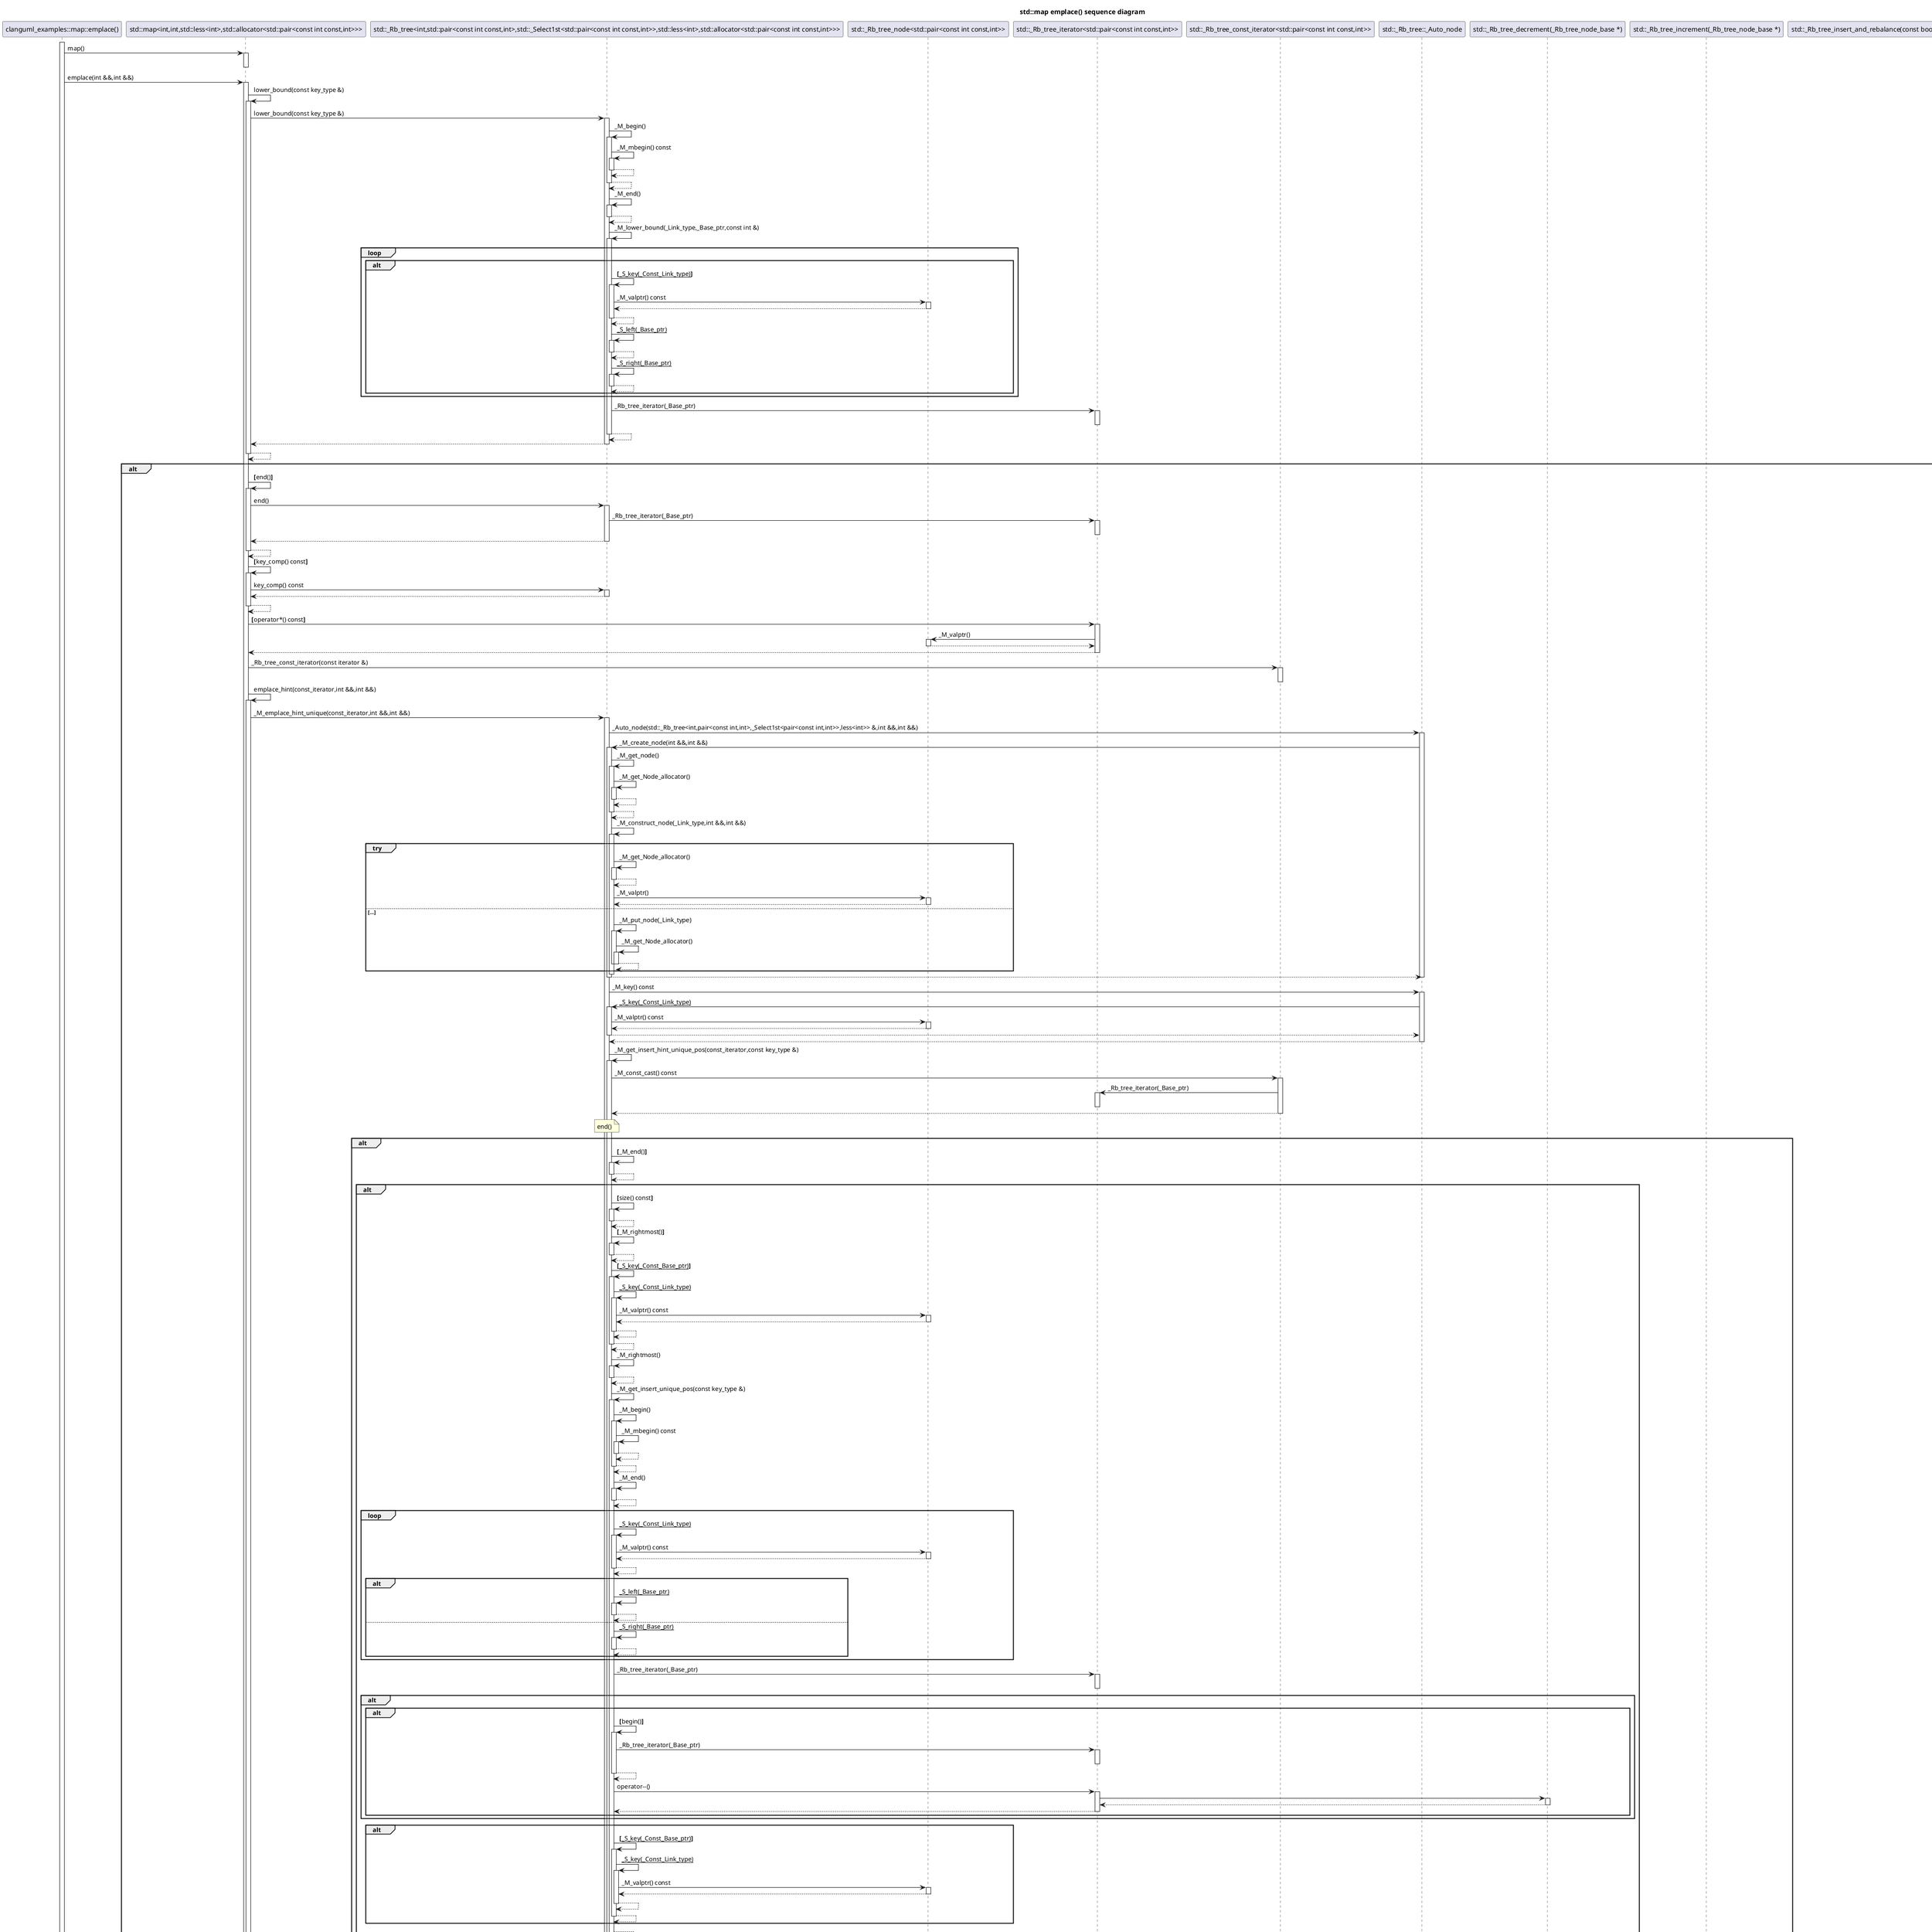 @startuml
title std::map emplace() sequence diagram
participant "clanguml_examples::map::emplace()" as C_0001111819803469952404 [[{emplace}]]
activate C_0001111819803469952404
participant "std::map<int,int,std::less<int>,std::allocator<std::pair<const int const,int>>>" as C_0010080905303082966837
C_0001111819803469952404 -> C_0010080905303082966837 [[{}]] : map()
activate C_0010080905303082966837
deactivate C_0010080905303082966837
C_0001111819803469952404 -> C_0010080905303082966837 [[{}]] : emplace(int &&,int &&)
activate C_0010080905303082966837
C_0010080905303082966837 -> C_0010080905303082966837 : lower_bound(const key_type &)
activate C_0010080905303082966837
participant "std::_Rb_tree<int,std::pair<const int const,int>,std::_Select1st<std::pair<const int const,int>>,std::less<int>,std::allocator<std::pair<const int const,int>>>" as C_0017917587883431480807
C_0010080905303082966837 -> C_0017917587883431480807 : lower_bound(const key_type &)
activate C_0017917587883431480807
C_0017917587883431480807 -> C_0017917587883431480807 : _M_begin()
activate C_0017917587883431480807
C_0017917587883431480807 -> C_0017917587883431480807 : _M_mbegin() const
activate C_0017917587883431480807
C_0017917587883431480807 --> C_0017917587883431480807
deactivate C_0017917587883431480807
C_0017917587883431480807 --> C_0017917587883431480807
deactivate C_0017917587883431480807
C_0017917587883431480807 -> C_0017917587883431480807 : _M_end()
activate C_0017917587883431480807
C_0017917587883431480807 --> C_0017917587883431480807
deactivate C_0017917587883431480807
C_0017917587883431480807 -> C_0017917587883431480807 : _M_lower_bound(_Link_type,_Base_ptr,const int &)
activate C_0017917587883431480807
loop
alt
C_0017917587883431480807 -> C_0017917587883431480807 : **[**___S_key(_Const_Link_type)__**]**
activate C_0017917587883431480807
participant "std::_Rb_tree_node<std::pair<const int const,int>>" as C_0015337463230526776753
C_0017917587883431480807 -> C_0015337463230526776753 : _M_valptr() const
activate C_0015337463230526776753
C_0015337463230526776753 --> C_0017917587883431480807
deactivate C_0015337463230526776753
C_0017917587883431480807 --> C_0017917587883431480807
deactivate C_0017917587883431480807
C_0017917587883431480807 -> C_0017917587883431480807 : ___S_left(_Base_ptr)__
activate C_0017917587883431480807
C_0017917587883431480807 --> C_0017917587883431480807
deactivate C_0017917587883431480807
C_0017917587883431480807 -> C_0017917587883431480807 : ___S_right(_Base_ptr)__
activate C_0017917587883431480807
C_0017917587883431480807 --> C_0017917587883431480807
deactivate C_0017917587883431480807
end
end
participant "std::_Rb_tree_iterator<std::pair<const int const,int>>" as C_0007813936169228893730
C_0017917587883431480807 -> C_0007813936169228893730 : _Rb_tree_iterator(_Base_ptr)
activate C_0007813936169228893730
deactivate C_0007813936169228893730
C_0017917587883431480807 --> C_0017917587883431480807
deactivate C_0017917587883431480807
C_0017917587883431480807 --> C_0010080905303082966837
deactivate C_0017917587883431480807
C_0010080905303082966837 --> C_0010080905303082966837
deactivate C_0010080905303082966837
alt
C_0010080905303082966837 -> C_0010080905303082966837 : **[**end()**]**
activate C_0010080905303082966837
C_0010080905303082966837 -> C_0017917587883431480807 : end()
activate C_0017917587883431480807
C_0017917587883431480807 -> C_0007813936169228893730 : _Rb_tree_iterator(_Base_ptr)
activate C_0007813936169228893730
deactivate C_0007813936169228893730
C_0017917587883431480807 --> C_0010080905303082966837
deactivate C_0017917587883431480807
C_0010080905303082966837 --> C_0010080905303082966837
deactivate C_0010080905303082966837
C_0010080905303082966837 -> C_0010080905303082966837 : **[**key_comp() const**]**
activate C_0010080905303082966837
C_0010080905303082966837 -> C_0017917587883431480807 : key_comp() const
activate C_0017917587883431480807
C_0017917587883431480807 --> C_0010080905303082966837
deactivate C_0017917587883431480807
C_0010080905303082966837 --> C_0010080905303082966837
deactivate C_0010080905303082966837
C_0010080905303082966837 -> C_0007813936169228893730 : **[**operator*() const**]**
activate C_0007813936169228893730
C_0007813936169228893730 -> C_0015337463230526776753 : _M_valptr()
activate C_0015337463230526776753
C_0015337463230526776753 --> C_0007813936169228893730
deactivate C_0015337463230526776753
C_0007813936169228893730 --> C_0010080905303082966837
deactivate C_0007813936169228893730
participant "std::_Rb_tree_const_iterator<std::pair<const int const,int>>" as C_0008156743855179445866
C_0010080905303082966837 -> C_0008156743855179445866 : _Rb_tree_const_iterator(const iterator &)
activate C_0008156743855179445866
deactivate C_0008156743855179445866
C_0010080905303082966837 -> C_0010080905303082966837 : emplace_hint(const_iterator,int &&,int &&)
activate C_0010080905303082966837
C_0010080905303082966837 -> C_0017917587883431480807 : _M_emplace_hint_unique(const_iterator,int &&,int &&)
activate C_0017917587883431480807
participant "std::_Rb_tree::_Auto_node" as C_0011044738641727062534
C_0017917587883431480807 -> C_0011044738641727062534 : _Auto_node(std::_Rb_tree<int,pair<const int,int>,_Select1st<pair<const int,int>>,less<int>> &,int &&,int &&)
activate C_0011044738641727062534
C_0011044738641727062534 -> C_0017917587883431480807 : _M_create_node(int &&,int &&)
activate C_0017917587883431480807
C_0017917587883431480807 -> C_0017917587883431480807 : _M_get_node()
activate C_0017917587883431480807
C_0017917587883431480807 -> C_0017917587883431480807 : _M_get_Node_allocator()
activate C_0017917587883431480807
C_0017917587883431480807 --> C_0017917587883431480807
deactivate C_0017917587883431480807
C_0017917587883431480807 --> C_0017917587883431480807
deactivate C_0017917587883431480807
C_0017917587883431480807 -> C_0017917587883431480807 : _M_construct_node(_Link_type,int &&,int &&)
activate C_0017917587883431480807
group try
C_0017917587883431480807 -> C_0017917587883431480807 : _M_get_Node_allocator()
activate C_0017917587883431480807
C_0017917587883431480807 --> C_0017917587883431480807
deactivate C_0017917587883431480807
C_0017917587883431480807 -> C_0015337463230526776753 : _M_valptr()
activate C_0015337463230526776753
C_0015337463230526776753 --> C_0017917587883431480807
deactivate C_0015337463230526776753
else ...
C_0017917587883431480807 -> C_0017917587883431480807 : _M_put_node(_Link_type)
activate C_0017917587883431480807
C_0017917587883431480807 -> C_0017917587883431480807 : _M_get_Node_allocator()
activate C_0017917587883431480807
C_0017917587883431480807 --> C_0017917587883431480807
deactivate C_0017917587883431480807
deactivate C_0017917587883431480807
end
deactivate C_0017917587883431480807
C_0017917587883431480807 --> C_0011044738641727062534
deactivate C_0017917587883431480807
deactivate C_0011044738641727062534
C_0017917587883431480807 -> C_0011044738641727062534 : _M_key() const
activate C_0011044738641727062534
C_0011044738641727062534 -> C_0017917587883431480807 : ___S_key(_Const_Link_type)__
activate C_0017917587883431480807
C_0017917587883431480807 -> C_0015337463230526776753 : _M_valptr() const
activate C_0015337463230526776753
C_0015337463230526776753 --> C_0017917587883431480807
deactivate C_0015337463230526776753
C_0017917587883431480807 --> C_0011044738641727062534
deactivate C_0017917587883431480807
C_0011044738641727062534 --> C_0017917587883431480807
deactivate C_0011044738641727062534
C_0017917587883431480807 -> C_0017917587883431480807 : _M_get_insert_hint_unique_pos(const_iterator,const key_type &)
activate C_0017917587883431480807
C_0017917587883431480807 -> C_0008156743855179445866 : _M_const_cast() const
activate C_0008156743855179445866
C_0008156743855179445866 -> C_0007813936169228893730 : _Rb_tree_iterator(_Base_ptr)
activate C_0007813936169228893730
deactivate C_0007813936169228893730
C_0008156743855179445866 --> C_0017917587883431480807
deactivate C_0008156743855179445866
note over C_0017917587883431480807
end()
end note
alt
C_0017917587883431480807 -> C_0017917587883431480807 : **[**_M_end()**]**
activate C_0017917587883431480807
C_0017917587883431480807 --> C_0017917587883431480807
deactivate C_0017917587883431480807
alt
C_0017917587883431480807 -> C_0017917587883431480807 : **[**size() const**]**
activate C_0017917587883431480807
C_0017917587883431480807 --> C_0017917587883431480807
deactivate C_0017917587883431480807
C_0017917587883431480807 -> C_0017917587883431480807 : **[**_M_rightmost()**]**
activate C_0017917587883431480807
C_0017917587883431480807 --> C_0017917587883431480807
deactivate C_0017917587883431480807
C_0017917587883431480807 -> C_0017917587883431480807 : **[**___S_key(_Const_Base_ptr)__**]**
activate C_0017917587883431480807
C_0017917587883431480807 -> C_0017917587883431480807 : ___S_key(_Const_Link_type)__
activate C_0017917587883431480807
C_0017917587883431480807 -> C_0015337463230526776753 : _M_valptr() const
activate C_0015337463230526776753
C_0015337463230526776753 --> C_0017917587883431480807
deactivate C_0015337463230526776753
C_0017917587883431480807 --> C_0017917587883431480807
deactivate C_0017917587883431480807
C_0017917587883431480807 --> C_0017917587883431480807
deactivate C_0017917587883431480807
C_0017917587883431480807 -> C_0017917587883431480807 : _M_rightmost()
activate C_0017917587883431480807
C_0017917587883431480807 --> C_0017917587883431480807
deactivate C_0017917587883431480807
C_0017917587883431480807 -> C_0017917587883431480807 : _M_get_insert_unique_pos(const key_type &)
activate C_0017917587883431480807
C_0017917587883431480807 -> C_0017917587883431480807 : _M_begin()
activate C_0017917587883431480807
C_0017917587883431480807 -> C_0017917587883431480807 : _M_mbegin() const
activate C_0017917587883431480807
C_0017917587883431480807 --> C_0017917587883431480807
deactivate C_0017917587883431480807
C_0017917587883431480807 --> C_0017917587883431480807
deactivate C_0017917587883431480807
C_0017917587883431480807 -> C_0017917587883431480807 : _M_end()
activate C_0017917587883431480807
C_0017917587883431480807 --> C_0017917587883431480807
deactivate C_0017917587883431480807
loop
C_0017917587883431480807 -> C_0017917587883431480807 : ___S_key(_Const_Link_type)__
activate C_0017917587883431480807
C_0017917587883431480807 -> C_0015337463230526776753 : _M_valptr() const
activate C_0015337463230526776753
C_0015337463230526776753 --> C_0017917587883431480807
deactivate C_0015337463230526776753
C_0017917587883431480807 --> C_0017917587883431480807
deactivate C_0017917587883431480807
alt
C_0017917587883431480807 -> C_0017917587883431480807 : ___S_left(_Base_ptr)__
activate C_0017917587883431480807
C_0017917587883431480807 --> C_0017917587883431480807
deactivate C_0017917587883431480807
else
C_0017917587883431480807 -> C_0017917587883431480807 : ___S_right(_Base_ptr)__
activate C_0017917587883431480807
C_0017917587883431480807 --> C_0017917587883431480807
deactivate C_0017917587883431480807
end
end
C_0017917587883431480807 -> C_0007813936169228893730 : _Rb_tree_iterator(_Base_ptr)
activate C_0007813936169228893730
deactivate C_0007813936169228893730
alt
alt
C_0017917587883431480807 -> C_0017917587883431480807 : **[**begin()**]**
activate C_0017917587883431480807
C_0017917587883431480807 -> C_0007813936169228893730 : _Rb_tree_iterator(_Base_ptr)
activate C_0007813936169228893730
deactivate C_0007813936169228893730
C_0017917587883431480807 --> C_0017917587883431480807
deactivate C_0017917587883431480807
C_0017917587883431480807 -> C_0007813936169228893730 : operator--()
activate C_0007813936169228893730
participant "std::_Rb_tree_decrement(_Rb_tree_node_base *)" as C_0013015925553853416735
C_0007813936169228893730 -> C_0013015925553853416735 : 
activate C_0013015925553853416735
C_0013015925553853416735 --> C_0007813936169228893730
deactivate C_0013015925553853416735
C_0007813936169228893730 --> C_0017917587883431480807
deactivate C_0007813936169228893730
end
end
alt
C_0017917587883431480807 -> C_0017917587883431480807 : **[**___S_key(_Const_Base_ptr)__**]**
activate C_0017917587883431480807
C_0017917587883431480807 -> C_0017917587883431480807 : ___S_key(_Const_Link_type)__
activate C_0017917587883431480807
C_0017917587883431480807 -> C_0015337463230526776753 : _M_valptr() const
activate C_0015337463230526776753
C_0015337463230526776753 --> C_0017917587883431480807
deactivate C_0015337463230526776753
C_0017917587883431480807 --> C_0017917587883431480807
deactivate C_0017917587883431480807
C_0017917587883431480807 --> C_0017917587883431480807
deactivate C_0017917587883431480807
end
C_0017917587883431480807 --> C_0017917587883431480807
deactivate C_0017917587883431480807
end
else
C_0017917587883431480807 -> C_0017917587883431480807 : **[**___S_key(_Const_Base_ptr)__**]**
activate C_0017917587883431480807
C_0017917587883431480807 -> C_0017917587883431480807 : ___S_key(_Const_Link_type)__
activate C_0017917587883431480807
C_0017917587883431480807 -> C_0015337463230526776753 : _M_valptr() const
activate C_0015337463230526776753
C_0015337463230526776753 --> C_0017917587883431480807
deactivate C_0015337463230526776753
C_0017917587883431480807 --> C_0017917587883431480807
deactivate C_0017917587883431480807
C_0017917587883431480807 --> C_0017917587883431480807
deactivate C_0017917587883431480807
note over C_0017917587883431480807
begin()
end note
alt
C_0017917587883431480807 -> C_0017917587883431480807 : **[**_M_leftmost()**]**
activate C_0017917587883431480807
C_0017917587883431480807 --> C_0017917587883431480807
deactivate C_0017917587883431480807
C_0017917587883431480807 -> C_0017917587883431480807 : _M_leftmost()
activate C_0017917587883431480807
C_0017917587883431480807 --> C_0017917587883431480807
deactivate C_0017917587883431480807
C_0017917587883431480807 -> C_0017917587883431480807 : _M_leftmost()
activate C_0017917587883431480807
C_0017917587883431480807 --> C_0017917587883431480807
deactivate C_0017917587883431480807
else
C_0017917587883431480807 -> C_0007813936169228893730 : **[**operator--()**]**
activate C_0007813936169228893730
C_0007813936169228893730 -> C_0013015925553853416735 : 
activate C_0013015925553853416735
C_0013015925553853416735 --> C_0007813936169228893730
deactivate C_0013015925553853416735
C_0007813936169228893730 --> C_0017917587883431480807
deactivate C_0007813936169228893730
C_0017917587883431480807 -> C_0017917587883431480807 : **[**___S_key(_Const_Base_ptr)__**]**
activate C_0017917587883431480807
C_0017917587883431480807 -> C_0017917587883431480807 : ___S_key(_Const_Link_type)__
activate C_0017917587883431480807
C_0017917587883431480807 -> C_0015337463230526776753 : _M_valptr() const
activate C_0015337463230526776753
C_0015337463230526776753 --> C_0017917587883431480807
deactivate C_0015337463230526776753
C_0017917587883431480807 --> C_0017917587883431480807
deactivate C_0017917587883431480807
C_0017917587883431480807 --> C_0017917587883431480807
deactivate C_0017917587883431480807
alt
C_0017917587883431480807 -> C_0017917587883431480807 : **[**___S_right(_Base_ptr)__**]**
activate C_0017917587883431480807
C_0017917587883431480807 --> C_0017917587883431480807
deactivate C_0017917587883431480807
end
C_0017917587883431480807 -> C_0017917587883431480807 : _M_get_insert_unique_pos(const key_type &)
activate C_0017917587883431480807
C_0017917587883431480807 -> C_0017917587883431480807 : _M_begin()
activate C_0017917587883431480807
C_0017917587883431480807 -> C_0017917587883431480807 : _M_mbegin() const
activate C_0017917587883431480807
C_0017917587883431480807 --> C_0017917587883431480807
deactivate C_0017917587883431480807
C_0017917587883431480807 --> C_0017917587883431480807
deactivate C_0017917587883431480807
C_0017917587883431480807 -> C_0017917587883431480807 : _M_end()
activate C_0017917587883431480807
C_0017917587883431480807 --> C_0017917587883431480807
deactivate C_0017917587883431480807
loop
C_0017917587883431480807 -> C_0017917587883431480807 : ___S_key(_Const_Link_type)__
activate C_0017917587883431480807
C_0017917587883431480807 -> C_0015337463230526776753 : _M_valptr() const
activate C_0015337463230526776753
C_0015337463230526776753 --> C_0017917587883431480807
deactivate C_0015337463230526776753
C_0017917587883431480807 --> C_0017917587883431480807
deactivate C_0017917587883431480807
alt
C_0017917587883431480807 -> C_0017917587883431480807 : ___S_left(_Base_ptr)__
activate C_0017917587883431480807
C_0017917587883431480807 --> C_0017917587883431480807
deactivate C_0017917587883431480807
else
C_0017917587883431480807 -> C_0017917587883431480807 : ___S_right(_Base_ptr)__
activate C_0017917587883431480807
C_0017917587883431480807 --> C_0017917587883431480807
deactivate C_0017917587883431480807
end
end
C_0017917587883431480807 -> C_0007813936169228893730 : _Rb_tree_iterator(_Base_ptr)
activate C_0007813936169228893730
deactivate C_0007813936169228893730
alt
alt
C_0017917587883431480807 -> C_0017917587883431480807 : **[**begin()**]**
activate C_0017917587883431480807
C_0017917587883431480807 -> C_0007813936169228893730 : _Rb_tree_iterator(_Base_ptr)
activate C_0007813936169228893730
deactivate C_0007813936169228893730
C_0017917587883431480807 --> C_0017917587883431480807
deactivate C_0017917587883431480807
C_0017917587883431480807 -> C_0007813936169228893730 : operator--()
activate C_0007813936169228893730
C_0007813936169228893730 -> C_0013015925553853416735 : 
activate C_0013015925553853416735
C_0013015925553853416735 --> C_0007813936169228893730
deactivate C_0013015925553853416735
C_0007813936169228893730 --> C_0017917587883431480807
deactivate C_0007813936169228893730
end
end
alt
C_0017917587883431480807 -> C_0017917587883431480807 : **[**___S_key(_Const_Base_ptr)__**]**
activate C_0017917587883431480807
C_0017917587883431480807 -> C_0017917587883431480807 : ___S_key(_Const_Link_type)__
activate C_0017917587883431480807
C_0017917587883431480807 -> C_0015337463230526776753 : _M_valptr() const
activate C_0015337463230526776753
C_0015337463230526776753 --> C_0017917587883431480807
deactivate C_0015337463230526776753
C_0017917587883431480807 --> C_0017917587883431480807
deactivate C_0017917587883431480807
C_0017917587883431480807 --> C_0017917587883431480807
deactivate C_0017917587883431480807
end
C_0017917587883431480807 --> C_0017917587883431480807
deactivate C_0017917587883431480807
end
else
C_0017917587883431480807 -> C_0017917587883431480807 : **[**___S_key(_Const_Base_ptr)__**]**
activate C_0017917587883431480807
C_0017917587883431480807 -> C_0017917587883431480807 : ___S_key(_Const_Link_type)__
activate C_0017917587883431480807
C_0017917587883431480807 -> C_0015337463230526776753 : _M_valptr() const
activate C_0015337463230526776753
C_0015337463230526776753 --> C_0017917587883431480807
deactivate C_0015337463230526776753
C_0017917587883431480807 --> C_0017917587883431480807
deactivate C_0017917587883431480807
C_0017917587883431480807 --> C_0017917587883431480807
deactivate C_0017917587883431480807
alt
C_0017917587883431480807 -> C_0017917587883431480807 : **[**_M_rightmost()**]**
activate C_0017917587883431480807
C_0017917587883431480807 --> C_0017917587883431480807
deactivate C_0017917587883431480807
C_0017917587883431480807 -> C_0017917587883431480807 : _M_rightmost()
activate C_0017917587883431480807
C_0017917587883431480807 --> C_0017917587883431480807
deactivate C_0017917587883431480807
else
C_0017917587883431480807 -> C_0007813936169228893730 : **[**operator++()**]**
activate C_0007813936169228893730
participant "std::_Rb_tree_increment(_Rb_tree_node_base *)" as C_0008925800097101116399
C_0007813936169228893730 -> C_0008925800097101116399 : 
activate C_0008925800097101116399
C_0008925800097101116399 --> C_0007813936169228893730
deactivate C_0008925800097101116399
C_0007813936169228893730 --> C_0017917587883431480807
deactivate C_0007813936169228893730
C_0017917587883431480807 -> C_0017917587883431480807 : **[**___S_key(_Const_Base_ptr)__**]**
activate C_0017917587883431480807
C_0017917587883431480807 -> C_0017917587883431480807 : ___S_key(_Const_Link_type)__
activate C_0017917587883431480807
C_0017917587883431480807 -> C_0015337463230526776753 : _M_valptr() const
activate C_0015337463230526776753
C_0015337463230526776753 --> C_0017917587883431480807
deactivate C_0015337463230526776753
C_0017917587883431480807 --> C_0017917587883431480807
deactivate C_0017917587883431480807
C_0017917587883431480807 --> C_0017917587883431480807
deactivate C_0017917587883431480807
alt
C_0017917587883431480807 -> C_0017917587883431480807 : **[**___S_right(_Base_ptr)__**]**
activate C_0017917587883431480807
C_0017917587883431480807 --> C_0017917587883431480807
deactivate C_0017917587883431480807
end
C_0017917587883431480807 -> C_0017917587883431480807 : _M_get_insert_unique_pos(const key_type &)
activate C_0017917587883431480807
C_0017917587883431480807 -> C_0017917587883431480807 : _M_begin()
activate C_0017917587883431480807
C_0017917587883431480807 -> C_0017917587883431480807 : _M_mbegin() const
activate C_0017917587883431480807
C_0017917587883431480807 --> C_0017917587883431480807
deactivate C_0017917587883431480807
C_0017917587883431480807 --> C_0017917587883431480807
deactivate C_0017917587883431480807
C_0017917587883431480807 -> C_0017917587883431480807 : _M_end()
activate C_0017917587883431480807
C_0017917587883431480807 --> C_0017917587883431480807
deactivate C_0017917587883431480807
loop
C_0017917587883431480807 -> C_0017917587883431480807 : ___S_key(_Const_Link_type)__
activate C_0017917587883431480807
C_0017917587883431480807 -> C_0015337463230526776753 : _M_valptr() const
activate C_0015337463230526776753
C_0015337463230526776753 --> C_0017917587883431480807
deactivate C_0015337463230526776753
C_0017917587883431480807 --> C_0017917587883431480807
deactivate C_0017917587883431480807
alt
C_0017917587883431480807 -> C_0017917587883431480807 : ___S_left(_Base_ptr)__
activate C_0017917587883431480807
C_0017917587883431480807 --> C_0017917587883431480807
deactivate C_0017917587883431480807
else
C_0017917587883431480807 -> C_0017917587883431480807 : ___S_right(_Base_ptr)__
activate C_0017917587883431480807
C_0017917587883431480807 --> C_0017917587883431480807
deactivate C_0017917587883431480807
end
end
C_0017917587883431480807 -> C_0007813936169228893730 : _Rb_tree_iterator(_Base_ptr)
activate C_0007813936169228893730
deactivate C_0007813936169228893730
alt
alt
C_0017917587883431480807 -> C_0017917587883431480807 : **[**begin()**]**
activate C_0017917587883431480807
C_0017917587883431480807 -> C_0007813936169228893730 : _Rb_tree_iterator(_Base_ptr)
activate C_0007813936169228893730
deactivate C_0007813936169228893730
C_0017917587883431480807 --> C_0017917587883431480807
deactivate C_0017917587883431480807
C_0017917587883431480807 -> C_0007813936169228893730 : operator--()
activate C_0007813936169228893730
C_0007813936169228893730 -> C_0013015925553853416735 : 
activate C_0013015925553853416735
C_0013015925553853416735 --> C_0007813936169228893730
deactivate C_0013015925553853416735
C_0007813936169228893730 --> C_0017917587883431480807
deactivate C_0007813936169228893730
end
end
alt
C_0017917587883431480807 -> C_0017917587883431480807 : **[**___S_key(_Const_Base_ptr)__**]**
activate C_0017917587883431480807
C_0017917587883431480807 -> C_0017917587883431480807 : ___S_key(_Const_Link_type)__
activate C_0017917587883431480807
C_0017917587883431480807 -> C_0015337463230526776753 : _M_valptr() const
activate C_0015337463230526776753
C_0015337463230526776753 --> C_0017917587883431480807
deactivate C_0015337463230526776753
C_0017917587883431480807 --> C_0017917587883431480807
deactivate C_0017917587883431480807
C_0017917587883431480807 --> C_0017917587883431480807
deactivate C_0017917587883431480807
end
C_0017917587883431480807 --> C_0017917587883431480807
deactivate C_0017917587883431480807
end
end
C_0017917587883431480807 --> C_0017917587883431480807
deactivate C_0017917587883431480807
alt
C_0017917587883431480807 -> C_0011044738641727062534 : _M_insert(std::pair<_Base_ptr,_Base_ptr>)
activate C_0011044738641727062534
C_0011044738641727062534 -> C_0017917587883431480807 : _M_insert_node(_Base_ptr,_Base_ptr,_Link_type)
activate C_0017917587883431480807
C_0017917587883431480807 -> C_0017917587883431480807 : _M_end()
activate C_0017917587883431480807
C_0017917587883431480807 --> C_0017917587883431480807
deactivate C_0017917587883431480807
C_0017917587883431480807 -> C_0017917587883431480807 : ___S_key(_Const_Link_type)__
activate C_0017917587883431480807
C_0017917587883431480807 -> C_0015337463230526776753 : _M_valptr() const
activate C_0015337463230526776753
C_0015337463230526776753 --> C_0017917587883431480807
deactivate C_0015337463230526776753
C_0017917587883431480807 --> C_0017917587883431480807
deactivate C_0017917587883431480807
C_0017917587883431480807 -> C_0017917587883431480807 : ___S_key(_Const_Base_ptr)__
activate C_0017917587883431480807
C_0017917587883431480807 -> C_0017917587883431480807 : ___S_key(_Const_Link_type)__
activate C_0017917587883431480807
C_0017917587883431480807 -> C_0015337463230526776753 : _M_valptr() const
activate C_0015337463230526776753
C_0015337463230526776753 --> C_0017917587883431480807
deactivate C_0015337463230526776753
C_0017917587883431480807 --> C_0017917587883431480807
deactivate C_0017917587883431480807
C_0017917587883431480807 --> C_0017917587883431480807
deactivate C_0017917587883431480807
participant "std::_Rb_tree_insert_and_rebalance(const bool,_Rb_tree_node_base *,_Rb_tree_node_base *,_Rb_tree_node_base &)" as C_0002990227919232655584
C_0017917587883431480807 -> C_0002990227919232655584 : 
activate C_0002990227919232655584
deactivate C_0002990227919232655584
C_0017917587883431480807 -> C_0007813936169228893730 : _Rb_tree_iterator(_Base_ptr)
activate C_0007813936169228893730
deactivate C_0007813936169228893730
C_0017917587883431480807 --> C_0011044738641727062534
deactivate C_0017917587883431480807
C_0011044738641727062534 --> C_0017917587883431480807
deactivate C_0011044738641727062534
end
C_0017917587883431480807 -> C_0007813936169228893730 : _Rb_tree_iterator(_Base_ptr)
activate C_0007813936169228893730
deactivate C_0007813936169228893730
C_0017917587883431480807 --> C_0010080905303082966837
deactivate C_0017917587883431480807
C_0010080905303082966837 --> C_0010080905303082966837
deactivate C_0010080905303082966837
end
C_0010080905303082966837 -> C_0017917587883431480807 : _M_emplace_unique(int &&,int &&)
activate C_0017917587883431480807
C_0017917587883431480807 -> C_0011044738641727062534 : _Auto_node(std::_Rb_tree<int,pair<const int,int>,_Select1st<pair<const int,int>>,less<int>> &,int &&,int &&)
activate C_0011044738641727062534
C_0011044738641727062534 -> C_0017917587883431480807 : _M_create_node(int &&,int &&)
activate C_0017917587883431480807
C_0017917587883431480807 -> C_0017917587883431480807 : _M_get_node()
activate C_0017917587883431480807
C_0017917587883431480807 -> C_0017917587883431480807 : _M_get_Node_allocator()
activate C_0017917587883431480807
C_0017917587883431480807 --> C_0017917587883431480807
deactivate C_0017917587883431480807
C_0017917587883431480807 --> C_0017917587883431480807
deactivate C_0017917587883431480807
C_0017917587883431480807 -> C_0017917587883431480807 : _M_construct_node(_Link_type,int &&,int &&)
activate C_0017917587883431480807
group try
C_0017917587883431480807 -> C_0017917587883431480807 : _M_get_Node_allocator()
activate C_0017917587883431480807
C_0017917587883431480807 --> C_0017917587883431480807
deactivate C_0017917587883431480807
C_0017917587883431480807 -> C_0015337463230526776753 : _M_valptr()
activate C_0015337463230526776753
C_0015337463230526776753 --> C_0017917587883431480807
deactivate C_0015337463230526776753
else ...
C_0017917587883431480807 -> C_0017917587883431480807 : _M_put_node(_Link_type)
activate C_0017917587883431480807
C_0017917587883431480807 -> C_0017917587883431480807 : _M_get_Node_allocator()
activate C_0017917587883431480807
C_0017917587883431480807 --> C_0017917587883431480807
deactivate C_0017917587883431480807
deactivate C_0017917587883431480807
end
deactivate C_0017917587883431480807
C_0017917587883431480807 --> C_0011044738641727062534
deactivate C_0017917587883431480807
deactivate C_0011044738641727062534
C_0017917587883431480807 -> C_0011044738641727062534 : _M_key() const
activate C_0011044738641727062534
C_0011044738641727062534 -> C_0017917587883431480807 : ___S_key(_Const_Link_type)__
activate C_0017917587883431480807
C_0017917587883431480807 -> C_0015337463230526776753 : _M_valptr() const
activate C_0015337463230526776753
C_0015337463230526776753 --> C_0017917587883431480807
deactivate C_0015337463230526776753
C_0017917587883431480807 --> C_0011044738641727062534
deactivate C_0017917587883431480807
C_0011044738641727062534 --> C_0017917587883431480807
deactivate C_0011044738641727062534
C_0017917587883431480807 -> C_0017917587883431480807 : _M_get_insert_unique_pos(const key_type &)
activate C_0017917587883431480807
C_0017917587883431480807 -> C_0017917587883431480807 : _M_begin()
activate C_0017917587883431480807
C_0017917587883431480807 -> C_0017917587883431480807 : _M_mbegin() const
activate C_0017917587883431480807
C_0017917587883431480807 --> C_0017917587883431480807
deactivate C_0017917587883431480807
C_0017917587883431480807 --> C_0017917587883431480807
deactivate C_0017917587883431480807
C_0017917587883431480807 -> C_0017917587883431480807 : _M_end()
activate C_0017917587883431480807
C_0017917587883431480807 --> C_0017917587883431480807
deactivate C_0017917587883431480807
loop
C_0017917587883431480807 -> C_0017917587883431480807 : ___S_key(_Const_Link_type)__
activate C_0017917587883431480807
C_0017917587883431480807 -> C_0015337463230526776753 : _M_valptr() const
activate C_0015337463230526776753
C_0015337463230526776753 --> C_0017917587883431480807
deactivate C_0015337463230526776753
C_0017917587883431480807 --> C_0017917587883431480807
deactivate C_0017917587883431480807
alt
C_0017917587883431480807 -> C_0017917587883431480807 : ___S_left(_Base_ptr)__
activate C_0017917587883431480807
C_0017917587883431480807 --> C_0017917587883431480807
deactivate C_0017917587883431480807
else
C_0017917587883431480807 -> C_0017917587883431480807 : ___S_right(_Base_ptr)__
activate C_0017917587883431480807
C_0017917587883431480807 --> C_0017917587883431480807
deactivate C_0017917587883431480807
end
end
C_0017917587883431480807 -> C_0007813936169228893730 : _Rb_tree_iterator(_Base_ptr)
activate C_0007813936169228893730
deactivate C_0007813936169228893730
alt
alt
C_0017917587883431480807 -> C_0017917587883431480807 : **[**begin()**]**
activate C_0017917587883431480807
C_0017917587883431480807 -> C_0007813936169228893730 : _Rb_tree_iterator(_Base_ptr)
activate C_0007813936169228893730
deactivate C_0007813936169228893730
C_0017917587883431480807 --> C_0017917587883431480807
deactivate C_0017917587883431480807
C_0017917587883431480807 -> C_0007813936169228893730 : operator--()
activate C_0007813936169228893730
C_0007813936169228893730 -> C_0013015925553853416735 : 
activate C_0013015925553853416735
C_0013015925553853416735 --> C_0007813936169228893730
deactivate C_0013015925553853416735
C_0007813936169228893730 --> C_0017917587883431480807
deactivate C_0007813936169228893730
end
end
alt
C_0017917587883431480807 -> C_0017917587883431480807 : **[**___S_key(_Const_Base_ptr)__**]**
activate C_0017917587883431480807
C_0017917587883431480807 -> C_0017917587883431480807 : ___S_key(_Const_Link_type)__
activate C_0017917587883431480807
C_0017917587883431480807 -> C_0015337463230526776753 : _M_valptr() const
activate C_0015337463230526776753
C_0015337463230526776753 --> C_0017917587883431480807
deactivate C_0015337463230526776753
C_0017917587883431480807 --> C_0017917587883431480807
deactivate C_0017917587883431480807
C_0017917587883431480807 --> C_0017917587883431480807
deactivate C_0017917587883431480807
end
C_0017917587883431480807 --> C_0017917587883431480807
deactivate C_0017917587883431480807
alt
C_0017917587883431480807 -> C_0011044738641727062534 : _M_insert(std::pair<_Base_ptr,_Base_ptr>)
activate C_0011044738641727062534
C_0011044738641727062534 -> C_0017917587883431480807 : _M_insert_node(_Base_ptr,_Base_ptr,_Link_type)
activate C_0017917587883431480807
C_0017917587883431480807 -> C_0017917587883431480807 : _M_end()
activate C_0017917587883431480807
C_0017917587883431480807 --> C_0017917587883431480807
deactivate C_0017917587883431480807
C_0017917587883431480807 -> C_0017917587883431480807 : ___S_key(_Const_Link_type)__
activate C_0017917587883431480807
C_0017917587883431480807 -> C_0015337463230526776753 : _M_valptr() const
activate C_0015337463230526776753
C_0015337463230526776753 --> C_0017917587883431480807
deactivate C_0015337463230526776753
C_0017917587883431480807 --> C_0017917587883431480807
deactivate C_0017917587883431480807
C_0017917587883431480807 -> C_0017917587883431480807 : ___S_key(_Const_Base_ptr)__
activate C_0017917587883431480807
C_0017917587883431480807 -> C_0017917587883431480807 : ___S_key(_Const_Link_type)__
activate C_0017917587883431480807
C_0017917587883431480807 -> C_0015337463230526776753 : _M_valptr() const
activate C_0015337463230526776753
C_0015337463230526776753 --> C_0017917587883431480807
deactivate C_0015337463230526776753
C_0017917587883431480807 --> C_0017917587883431480807
deactivate C_0017917587883431480807
C_0017917587883431480807 --> C_0017917587883431480807
deactivate C_0017917587883431480807
C_0017917587883431480807 -> C_0002990227919232655584 : 
activate C_0002990227919232655584
deactivate C_0002990227919232655584
C_0017917587883431480807 -> C_0007813936169228893730 : _Rb_tree_iterator(_Base_ptr)
activate C_0007813936169228893730
deactivate C_0007813936169228893730
C_0017917587883431480807 --> C_0011044738641727062534
deactivate C_0017917587883431480807
C_0011044738641727062534 --> C_0017917587883431480807
deactivate C_0011044738641727062534
end
C_0017917587883431480807 -> C_0007813936169228893730 : _Rb_tree_iterator(_Base_ptr)
activate C_0007813936169228893730
deactivate C_0007813936169228893730
C_0017917587883431480807 --> C_0010080905303082966837
deactivate C_0017917587883431480807
C_0010080905303082966837 --> C_0001111819803469952404
deactivate C_0010080905303082966837
deactivate C_0001111819803469952404

'Generated with clang-uml, version 0.6.0
'LLVM version Ubuntu clang version 19.1.1 (1ubuntu1)
@enduml
